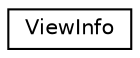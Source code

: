 digraph "Graphical Class Hierarchy"
{
  edge [fontname="Helvetica",fontsize="10",labelfontname="Helvetica",labelfontsize="10"];
  node [fontname="Helvetica",fontsize="10",shape=record];
  rankdir="LR";
  Node1 [label="ViewInfo",height=0.2,width=0.4,color="black", fillcolor="white", style="filled",URL="$struct_view_info.html"];
}
